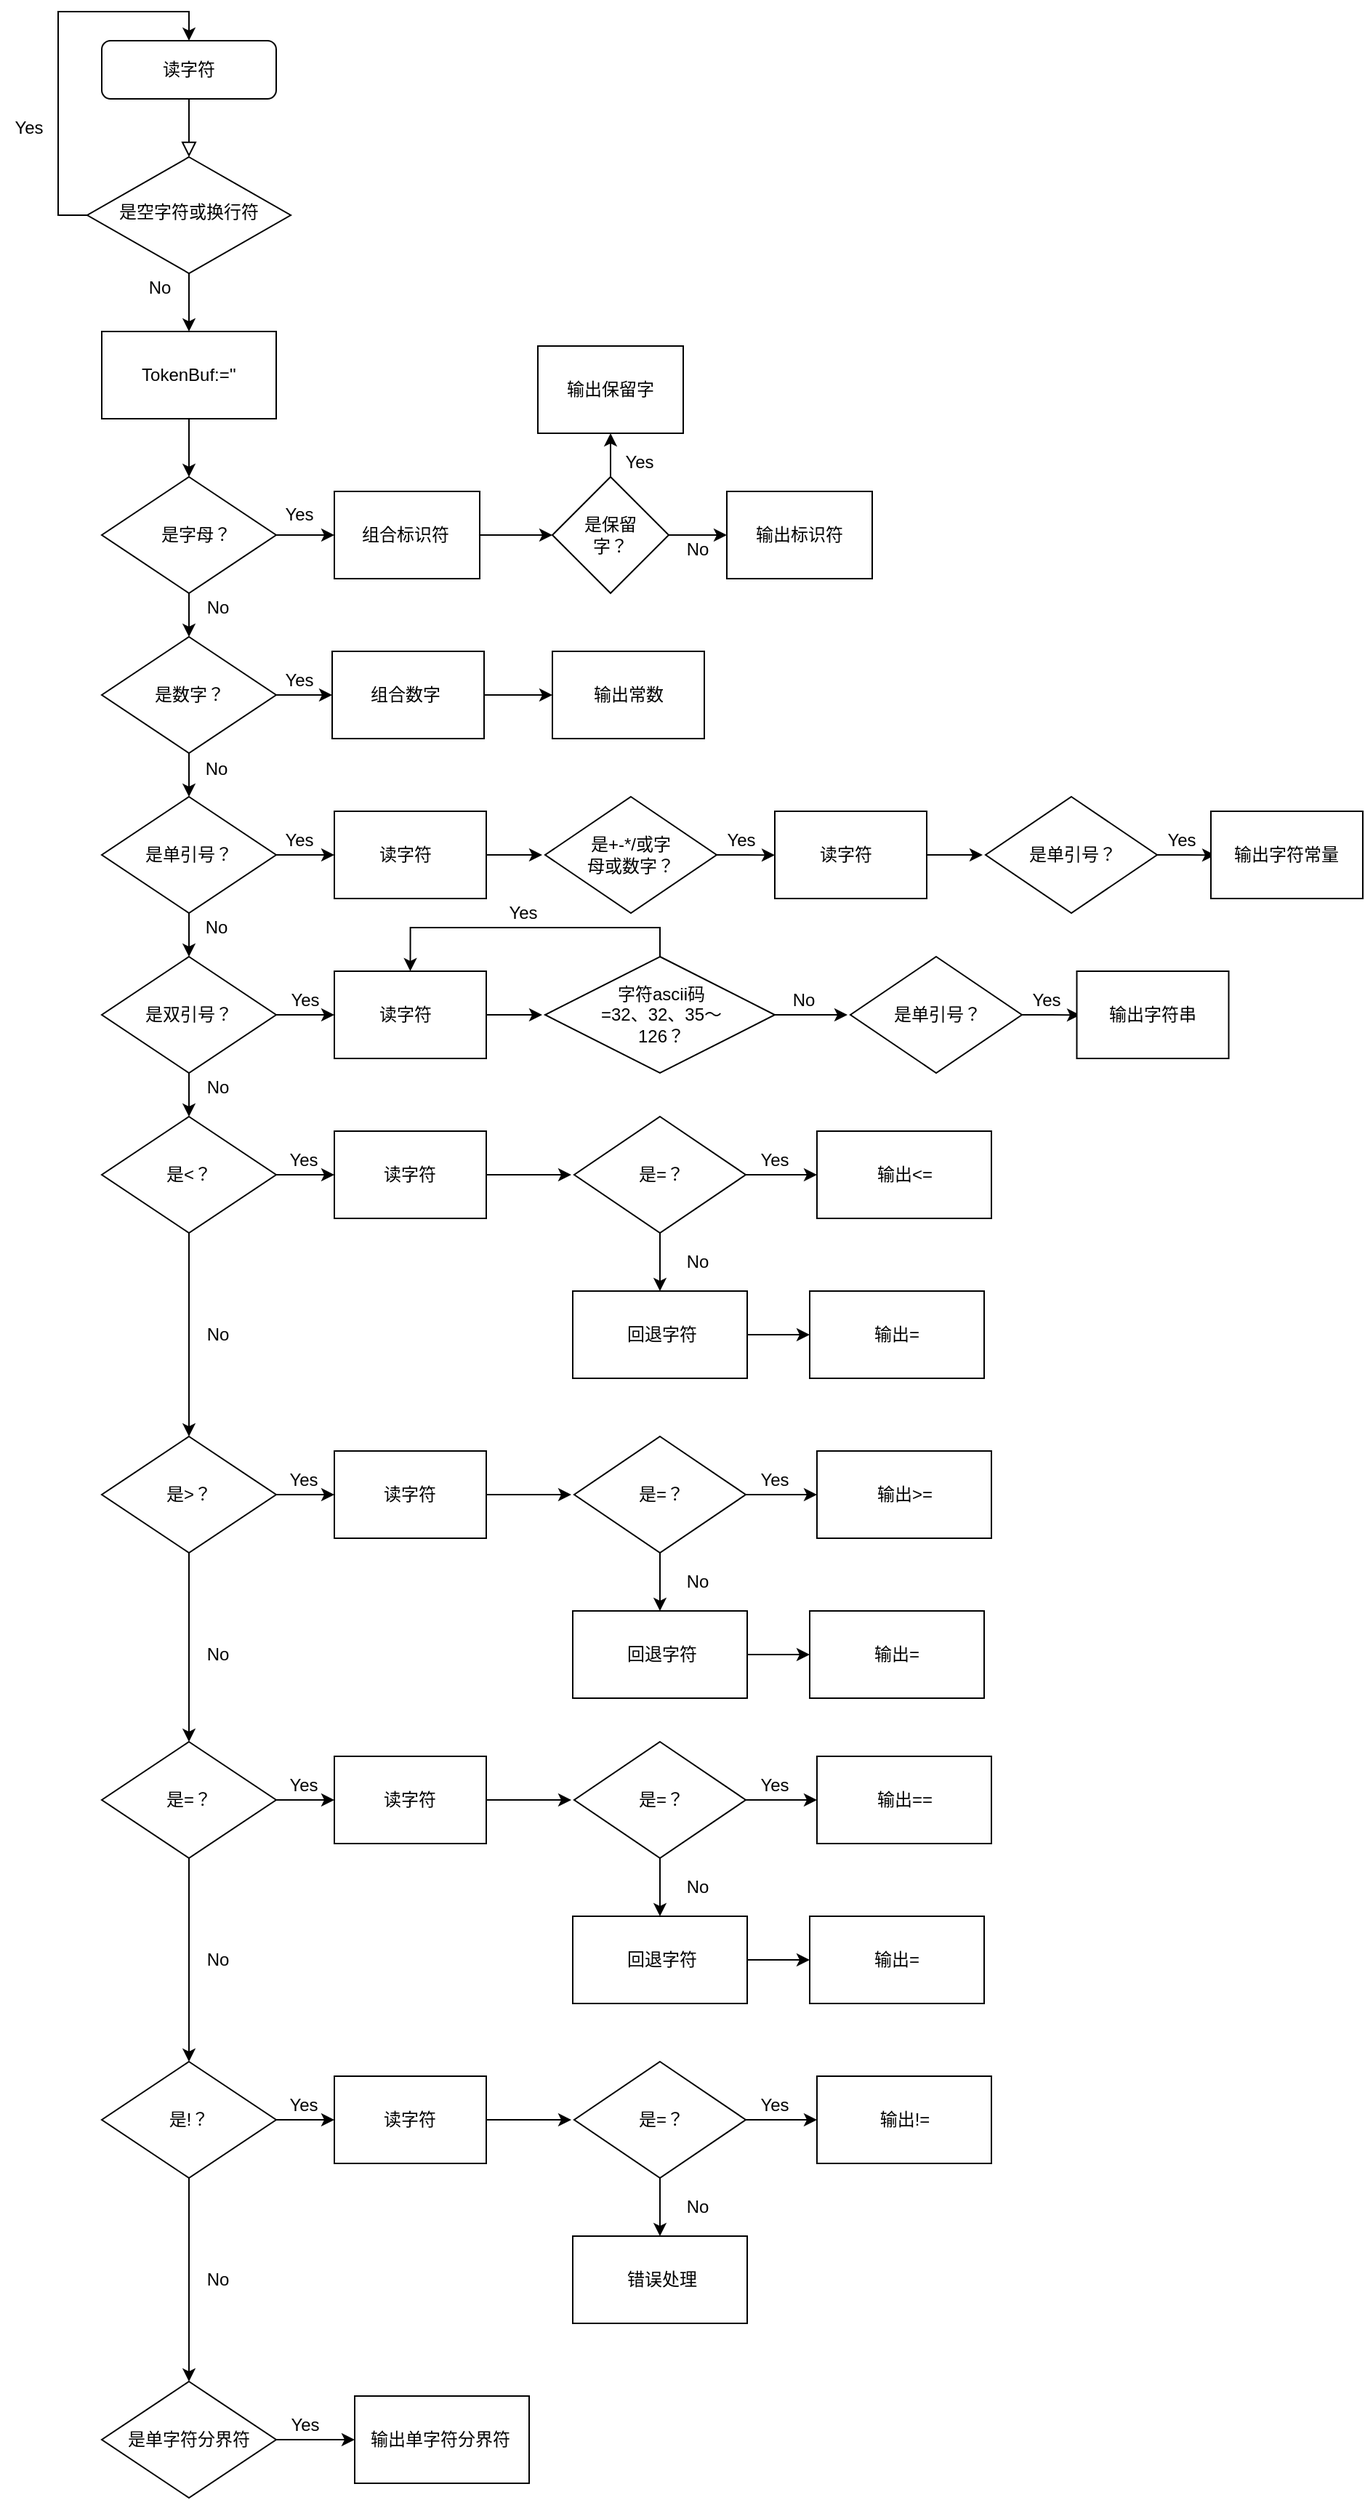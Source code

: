 <mxfile version="13.7.7" type="github">
  <diagram id="C5RBs43oDa-KdzZeNtuy" name="Page-1">
    <mxGraphModel dx="1351" dy="843" grid="1" gridSize="10" guides="1" tooltips="1" connect="1" arrows="1" fold="1" page="1" pageScale="1" pageWidth="827" pageHeight="1169" math="0" shadow="0">
      <root>
        <mxCell id="WIyWlLk6GJQsqaUBKTNV-0" />
        <mxCell id="WIyWlLk6GJQsqaUBKTNV-1" parent="WIyWlLk6GJQsqaUBKTNV-0" />
        <mxCell id="WIyWlLk6GJQsqaUBKTNV-2" value="" style="rounded=0;html=1;jettySize=auto;orthogonalLoop=1;fontSize=11;endArrow=block;endFill=0;endSize=8;strokeWidth=1;shadow=0;labelBackgroundColor=none;edgeStyle=orthogonalEdgeStyle;" parent="WIyWlLk6GJQsqaUBKTNV-1" source="WIyWlLk6GJQsqaUBKTNV-3" target="WIyWlLk6GJQsqaUBKTNV-6" edge="1">
          <mxGeometry relative="1" as="geometry" />
        </mxCell>
        <mxCell id="WIyWlLk6GJQsqaUBKTNV-3" value="读字符" style="rounded=1;whiteSpace=wrap;html=1;fontSize=12;glass=0;strokeWidth=1;shadow=0;" parent="WIyWlLk6GJQsqaUBKTNV-1" vertex="1">
          <mxGeometry x="127" y="80" width="120" height="40" as="geometry" />
        </mxCell>
        <mxCell id="iqQF5zhkwubuDFz2M-Ki-2" style="edgeStyle=orthogonalEdgeStyle;rounded=0;orthogonalLoop=1;jettySize=auto;html=1;exitX=0;exitY=0.5;exitDx=0;exitDy=0;entryX=0.5;entryY=0;entryDx=0;entryDy=0;" edge="1" parent="WIyWlLk6GJQsqaUBKTNV-1" source="WIyWlLk6GJQsqaUBKTNV-6" target="WIyWlLk6GJQsqaUBKTNV-3">
          <mxGeometry relative="1" as="geometry">
            <mxPoint x="87" y="40" as="targetPoint" />
            <Array as="points">
              <mxPoint x="97" y="200" />
              <mxPoint x="97" y="60" />
              <mxPoint x="187" y="60" />
            </Array>
          </mxGeometry>
        </mxCell>
        <mxCell id="iqQF5zhkwubuDFz2M-Ki-14" style="edgeStyle=orthogonalEdgeStyle;rounded=0;orthogonalLoop=1;jettySize=auto;html=1;exitX=0.5;exitY=1;exitDx=0;exitDy=0;entryX=0.5;entryY=0;entryDx=0;entryDy=0;" edge="1" parent="WIyWlLk6GJQsqaUBKTNV-1" source="WIyWlLk6GJQsqaUBKTNV-6" target="iqQF5zhkwubuDFz2M-Ki-8">
          <mxGeometry relative="1" as="geometry" />
        </mxCell>
        <mxCell id="WIyWlLk6GJQsqaUBKTNV-6" value="是空字符或换行符" style="rhombus;whiteSpace=wrap;html=1;shadow=0;fontFamily=Helvetica;fontSize=12;align=center;strokeWidth=1;spacing=6;spacingTop=-4;" parent="WIyWlLk6GJQsqaUBKTNV-1" vertex="1">
          <mxGeometry x="117" y="160" width="140" height="80" as="geometry" />
        </mxCell>
        <mxCell id="iqQF5zhkwubuDFz2M-Ki-3" value="Yes" style="text;html=1;strokeColor=none;fillColor=none;align=center;verticalAlign=middle;whiteSpace=wrap;rounded=0;" vertex="1" parent="WIyWlLk6GJQsqaUBKTNV-1">
          <mxGeometry x="57" y="130" width="40" height="20" as="geometry" />
        </mxCell>
        <mxCell id="iqQF5zhkwubuDFz2M-Ki-7" value="No" style="text;html=1;strokeColor=none;fillColor=none;align=center;verticalAlign=middle;whiteSpace=wrap;rounded=0;" vertex="1" parent="WIyWlLk6GJQsqaUBKTNV-1">
          <mxGeometry x="147" y="240" width="40" height="20" as="geometry" />
        </mxCell>
        <mxCell id="iqQF5zhkwubuDFz2M-Ki-13" style="edgeStyle=orthogonalEdgeStyle;rounded=0;orthogonalLoop=1;jettySize=auto;html=1;exitX=0.5;exitY=1;exitDx=0;exitDy=0;entryX=0.5;entryY=0;entryDx=0;entryDy=0;" edge="1" parent="WIyWlLk6GJQsqaUBKTNV-1" source="iqQF5zhkwubuDFz2M-Ki-8" target="iqQF5zhkwubuDFz2M-Ki-10">
          <mxGeometry relative="1" as="geometry" />
        </mxCell>
        <mxCell id="iqQF5zhkwubuDFz2M-Ki-8" value="" style="rounded=0;whiteSpace=wrap;html=1;" vertex="1" parent="WIyWlLk6GJQsqaUBKTNV-1">
          <mxGeometry x="127" y="280" width="120" height="60" as="geometry" />
        </mxCell>
        <mxCell id="iqQF5zhkwubuDFz2M-Ki-9" value="TokenBuf:=&#39;&#39;" style="text;html=1;strokeColor=none;fillColor=none;align=center;verticalAlign=middle;whiteSpace=wrap;rounded=0;" vertex="1" parent="WIyWlLk6GJQsqaUBKTNV-1">
          <mxGeometry x="167" y="300" width="40" height="20" as="geometry" />
        </mxCell>
        <mxCell id="iqQF5zhkwubuDFz2M-Ki-17" style="edgeStyle=orthogonalEdgeStyle;rounded=0;orthogonalLoop=1;jettySize=auto;html=1;exitX=1;exitY=0.5;exitDx=0;exitDy=0;entryX=0;entryY=0.5;entryDx=0;entryDy=0;" edge="1" parent="WIyWlLk6GJQsqaUBKTNV-1" source="iqQF5zhkwubuDFz2M-Ki-10" target="iqQF5zhkwubuDFz2M-Ki-15">
          <mxGeometry relative="1" as="geometry" />
        </mxCell>
        <mxCell id="iqQF5zhkwubuDFz2M-Ki-34" style="edgeStyle=orthogonalEdgeStyle;rounded=0;orthogonalLoop=1;jettySize=auto;html=1;exitX=0.5;exitY=1;exitDx=0;exitDy=0;entryX=0.5;entryY=0;entryDx=0;entryDy=0;" edge="1" parent="WIyWlLk6GJQsqaUBKTNV-1" source="iqQF5zhkwubuDFz2M-Ki-10" target="iqQF5zhkwubuDFz2M-Ki-32">
          <mxGeometry relative="1" as="geometry" />
        </mxCell>
        <mxCell id="iqQF5zhkwubuDFz2M-Ki-10" value="" style="rhombus;whiteSpace=wrap;html=1;" vertex="1" parent="WIyWlLk6GJQsqaUBKTNV-1">
          <mxGeometry x="127" y="380" width="120" height="80" as="geometry" />
        </mxCell>
        <mxCell id="iqQF5zhkwubuDFz2M-Ki-11" value="是字母？" style="text;html=1;strokeColor=none;fillColor=none;align=center;verticalAlign=middle;whiteSpace=wrap;rounded=0;" vertex="1" parent="WIyWlLk6GJQsqaUBKTNV-1">
          <mxGeometry x="167" y="410" width="50" height="20" as="geometry" />
        </mxCell>
        <mxCell id="iqQF5zhkwubuDFz2M-Ki-21" style="edgeStyle=orthogonalEdgeStyle;rounded=0;orthogonalLoop=1;jettySize=auto;html=1;exitX=1;exitY=0.5;exitDx=0;exitDy=0;entryX=0;entryY=0.5;entryDx=0;entryDy=0;" edge="1" parent="WIyWlLk6GJQsqaUBKTNV-1" source="iqQF5zhkwubuDFz2M-Ki-15">
          <mxGeometry relative="1" as="geometry">
            <mxPoint x="437" y="420" as="targetPoint" />
          </mxGeometry>
        </mxCell>
        <mxCell id="iqQF5zhkwubuDFz2M-Ki-15" value="" style="rounded=0;whiteSpace=wrap;html=1;" vertex="1" parent="WIyWlLk6GJQsqaUBKTNV-1">
          <mxGeometry x="287" y="390" width="100" height="60" as="geometry" />
        </mxCell>
        <mxCell id="iqQF5zhkwubuDFz2M-Ki-16" value="组合标识符" style="text;html=1;strokeColor=none;fillColor=none;align=center;verticalAlign=middle;whiteSpace=wrap;rounded=0;" vertex="1" parent="WIyWlLk6GJQsqaUBKTNV-1">
          <mxGeometry x="291" y="410" width="90" height="20" as="geometry" />
        </mxCell>
        <mxCell id="iqQF5zhkwubuDFz2M-Ki-18" value="Yes" style="text;html=1;strokeColor=none;fillColor=none;align=center;verticalAlign=middle;whiteSpace=wrap;rounded=0;" vertex="1" parent="WIyWlLk6GJQsqaUBKTNV-1">
          <mxGeometry x="243" y="396" width="40" height="20" as="geometry" />
        </mxCell>
        <mxCell id="iqQF5zhkwubuDFz2M-Ki-28" style="edgeStyle=orthogonalEdgeStyle;rounded=0;orthogonalLoop=1;jettySize=auto;html=1;exitX=1;exitY=0.5;exitDx=0;exitDy=0;entryX=0;entryY=0.5;entryDx=0;entryDy=0;" edge="1" parent="WIyWlLk6GJQsqaUBKTNV-1" source="iqQF5zhkwubuDFz2M-Ki-22" target="iqQF5zhkwubuDFz2M-Ki-24">
          <mxGeometry relative="1" as="geometry" />
        </mxCell>
        <mxCell id="iqQF5zhkwubuDFz2M-Ki-29" style="edgeStyle=orthogonalEdgeStyle;rounded=0;orthogonalLoop=1;jettySize=auto;html=1;exitX=0.5;exitY=0;exitDx=0;exitDy=0;entryX=0.5;entryY=1;entryDx=0;entryDy=0;" edge="1" parent="WIyWlLk6GJQsqaUBKTNV-1" source="iqQF5zhkwubuDFz2M-Ki-22" target="iqQF5zhkwubuDFz2M-Ki-26">
          <mxGeometry relative="1" as="geometry" />
        </mxCell>
        <mxCell id="iqQF5zhkwubuDFz2M-Ki-22" value="" style="rhombus;whiteSpace=wrap;html=1;" vertex="1" parent="WIyWlLk6GJQsqaUBKTNV-1">
          <mxGeometry x="437" y="380" width="80" height="80" as="geometry" />
        </mxCell>
        <mxCell id="iqQF5zhkwubuDFz2M-Ki-23" value="是保留字？" style="text;html=1;strokeColor=none;fillColor=none;align=center;verticalAlign=middle;whiteSpace=wrap;rounded=0;" vertex="1" parent="WIyWlLk6GJQsqaUBKTNV-1">
          <mxGeometry x="457" y="410" width="40" height="20" as="geometry" />
        </mxCell>
        <mxCell id="iqQF5zhkwubuDFz2M-Ki-24" value="" style="rounded=0;whiteSpace=wrap;html=1;" vertex="1" parent="WIyWlLk6GJQsqaUBKTNV-1">
          <mxGeometry x="557" y="390" width="100" height="60" as="geometry" />
        </mxCell>
        <mxCell id="iqQF5zhkwubuDFz2M-Ki-25" value="输出标识符" style="text;html=1;strokeColor=none;fillColor=none;align=center;verticalAlign=middle;whiteSpace=wrap;rounded=0;" vertex="1" parent="WIyWlLk6GJQsqaUBKTNV-1">
          <mxGeometry x="572" y="410" width="70" height="20" as="geometry" />
        </mxCell>
        <mxCell id="iqQF5zhkwubuDFz2M-Ki-26" value="" style="rounded=0;whiteSpace=wrap;html=1;" vertex="1" parent="WIyWlLk6GJQsqaUBKTNV-1">
          <mxGeometry x="427" y="290" width="100" height="60" as="geometry" />
        </mxCell>
        <mxCell id="iqQF5zhkwubuDFz2M-Ki-27" value="输出保留字" style="text;html=1;strokeColor=none;fillColor=none;align=center;verticalAlign=middle;whiteSpace=wrap;rounded=0;" vertex="1" parent="WIyWlLk6GJQsqaUBKTNV-1">
          <mxGeometry x="442" y="310" width="70" height="20" as="geometry" />
        </mxCell>
        <mxCell id="iqQF5zhkwubuDFz2M-Ki-30" value="No" style="text;html=1;strokeColor=none;fillColor=none;align=center;verticalAlign=middle;whiteSpace=wrap;rounded=0;" vertex="1" parent="WIyWlLk6GJQsqaUBKTNV-1">
          <mxGeometry x="517" y="420" width="40" height="20" as="geometry" />
        </mxCell>
        <mxCell id="iqQF5zhkwubuDFz2M-Ki-31" value="Yes" style="text;html=1;strokeColor=none;fillColor=none;align=center;verticalAlign=middle;whiteSpace=wrap;rounded=0;" vertex="1" parent="WIyWlLk6GJQsqaUBKTNV-1">
          <mxGeometry x="477" y="360" width="40" height="20" as="geometry" />
        </mxCell>
        <mxCell id="iqQF5zhkwubuDFz2M-Ki-38" style="edgeStyle=orthogonalEdgeStyle;rounded=0;orthogonalLoop=1;jettySize=auto;html=1;exitX=1;exitY=0.5;exitDx=0;exitDy=0;entryX=0;entryY=0.5;entryDx=0;entryDy=0;" edge="1" parent="WIyWlLk6GJQsqaUBKTNV-1" source="iqQF5zhkwubuDFz2M-Ki-32" target="iqQF5zhkwubuDFz2M-Ki-36">
          <mxGeometry relative="1" as="geometry" />
        </mxCell>
        <mxCell id="iqQF5zhkwubuDFz2M-Ki-46" style="edgeStyle=orthogonalEdgeStyle;rounded=0;orthogonalLoop=1;jettySize=auto;html=1;exitX=0.5;exitY=1;exitDx=0;exitDy=0;entryX=0.5;entryY=0;entryDx=0;entryDy=0;" edge="1" parent="WIyWlLk6GJQsqaUBKTNV-1" source="iqQF5zhkwubuDFz2M-Ki-32" target="iqQF5zhkwubuDFz2M-Ki-43">
          <mxGeometry relative="1" as="geometry" />
        </mxCell>
        <mxCell id="iqQF5zhkwubuDFz2M-Ki-32" value="" style="rhombus;whiteSpace=wrap;html=1;" vertex="1" parent="WIyWlLk6GJQsqaUBKTNV-1">
          <mxGeometry x="127" y="490" width="120" height="80" as="geometry" />
        </mxCell>
        <mxCell id="iqQF5zhkwubuDFz2M-Ki-33" value="是数字？" style="text;html=1;strokeColor=none;fillColor=none;align=center;verticalAlign=middle;whiteSpace=wrap;rounded=0;" vertex="1" parent="WIyWlLk6GJQsqaUBKTNV-1">
          <mxGeometry x="160.5" y="520" width="53" height="20" as="geometry" />
        </mxCell>
        <mxCell id="iqQF5zhkwubuDFz2M-Ki-35" value="No" style="text;html=1;strokeColor=none;fillColor=none;align=center;verticalAlign=middle;whiteSpace=wrap;rounded=0;" vertex="1" parent="WIyWlLk6GJQsqaUBKTNV-1">
          <mxGeometry x="187" y="460" width="40" height="20" as="geometry" />
        </mxCell>
        <mxCell id="iqQF5zhkwubuDFz2M-Ki-42" style="edgeStyle=orthogonalEdgeStyle;rounded=0;orthogonalLoop=1;jettySize=auto;html=1;exitX=1;exitY=0.5;exitDx=0;exitDy=0;entryX=0;entryY=0.5;entryDx=0;entryDy=0;" edge="1" parent="WIyWlLk6GJQsqaUBKTNV-1" source="iqQF5zhkwubuDFz2M-Ki-36" target="iqQF5zhkwubuDFz2M-Ki-40">
          <mxGeometry relative="1" as="geometry" />
        </mxCell>
        <mxCell id="iqQF5zhkwubuDFz2M-Ki-36" value="" style="rounded=0;whiteSpace=wrap;html=1;" vertex="1" parent="WIyWlLk6GJQsqaUBKTNV-1">
          <mxGeometry x="285.5" y="500" width="104.5" height="60" as="geometry" />
        </mxCell>
        <mxCell id="iqQF5zhkwubuDFz2M-Ki-37" value="组合数字" style="text;html=1;strokeColor=none;fillColor=none;align=center;verticalAlign=middle;whiteSpace=wrap;rounded=0;" vertex="1" parent="WIyWlLk6GJQsqaUBKTNV-1">
          <mxGeometry x="301" y="520" width="70" height="20" as="geometry" />
        </mxCell>
        <mxCell id="iqQF5zhkwubuDFz2M-Ki-40" value="" style="rounded=0;whiteSpace=wrap;html=1;" vertex="1" parent="WIyWlLk6GJQsqaUBKTNV-1">
          <mxGeometry x="437" y="500" width="104.5" height="60" as="geometry" />
        </mxCell>
        <mxCell id="iqQF5zhkwubuDFz2M-Ki-41" value="输出常数" style="text;html=1;strokeColor=none;fillColor=none;align=center;verticalAlign=middle;whiteSpace=wrap;rounded=0;" vertex="1" parent="WIyWlLk6GJQsqaUBKTNV-1">
          <mxGeometry x="463.88" y="520" width="50.75" height="20" as="geometry" />
        </mxCell>
        <mxCell id="iqQF5zhkwubuDFz2M-Ki-52" style="edgeStyle=orthogonalEdgeStyle;rounded=0;orthogonalLoop=1;jettySize=auto;html=1;exitX=1;exitY=0.5;exitDx=0;exitDy=0;entryX=0;entryY=0.5;entryDx=0;entryDy=0;" edge="1" parent="WIyWlLk6GJQsqaUBKTNV-1" source="iqQF5zhkwubuDFz2M-Ki-43" target="iqQF5zhkwubuDFz2M-Ki-50">
          <mxGeometry relative="1" as="geometry" />
        </mxCell>
        <mxCell id="iqQF5zhkwubuDFz2M-Ki-69" style="edgeStyle=orthogonalEdgeStyle;rounded=0;orthogonalLoop=1;jettySize=auto;html=1;exitX=0.5;exitY=1;exitDx=0;exitDy=0;entryX=0.5;entryY=0;entryDx=0;entryDy=0;" edge="1" parent="WIyWlLk6GJQsqaUBKTNV-1" source="iqQF5zhkwubuDFz2M-Ki-43" target="iqQF5zhkwubuDFz2M-Ki-67">
          <mxGeometry relative="1" as="geometry" />
        </mxCell>
        <mxCell id="iqQF5zhkwubuDFz2M-Ki-43" value="" style="rhombus;whiteSpace=wrap;html=1;" vertex="1" parent="WIyWlLk6GJQsqaUBKTNV-1">
          <mxGeometry x="127" y="600" width="120" height="80" as="geometry" />
        </mxCell>
        <mxCell id="iqQF5zhkwubuDFz2M-Ki-44" value="Yes" style="text;html=1;strokeColor=none;fillColor=none;align=center;verticalAlign=middle;whiteSpace=wrap;rounded=0;" vertex="1" parent="WIyWlLk6GJQsqaUBKTNV-1">
          <mxGeometry x="243" y="510" width="40" height="20" as="geometry" />
        </mxCell>
        <mxCell id="iqQF5zhkwubuDFz2M-Ki-45" value="是单引号？" style="text;html=1;strokeColor=none;fillColor=none;align=center;verticalAlign=middle;whiteSpace=wrap;rounded=0;" vertex="1" parent="WIyWlLk6GJQsqaUBKTNV-1">
          <mxGeometry x="150.25" y="630" width="73.5" height="20" as="geometry" />
        </mxCell>
        <mxCell id="iqQF5zhkwubuDFz2M-Ki-49" value="No" style="text;html=1;strokeColor=none;fillColor=none;align=center;verticalAlign=middle;whiteSpace=wrap;rounded=0;" vertex="1" parent="WIyWlLk6GJQsqaUBKTNV-1">
          <mxGeometry x="186" y="571" width="40" height="20" as="geometry" />
        </mxCell>
        <mxCell id="iqQF5zhkwubuDFz2M-Ki-57" style="edgeStyle=orthogonalEdgeStyle;rounded=0;orthogonalLoop=1;jettySize=auto;html=1;exitX=1;exitY=0.5;exitDx=0;exitDy=0;" edge="1" parent="WIyWlLk6GJQsqaUBKTNV-1" source="iqQF5zhkwubuDFz2M-Ki-50">
          <mxGeometry relative="1" as="geometry">
            <mxPoint x="430" y="640.143" as="targetPoint" />
          </mxGeometry>
        </mxCell>
        <mxCell id="iqQF5zhkwubuDFz2M-Ki-50" value="" style="rounded=0;whiteSpace=wrap;html=1;" vertex="1" parent="WIyWlLk6GJQsqaUBKTNV-1">
          <mxGeometry x="287" y="610" width="104.5" height="60" as="geometry" />
        </mxCell>
        <mxCell id="iqQF5zhkwubuDFz2M-Ki-51" value="读字符" style="text;html=1;strokeColor=none;fillColor=none;align=center;verticalAlign=middle;whiteSpace=wrap;rounded=0;" vertex="1" parent="WIyWlLk6GJQsqaUBKTNV-1">
          <mxGeometry x="316" y="630" width="40" height="20" as="geometry" />
        </mxCell>
        <mxCell id="iqQF5zhkwubuDFz2M-Ki-58" style="edgeStyle=orthogonalEdgeStyle;rounded=0;orthogonalLoop=1;jettySize=auto;html=1;exitX=1;exitY=0.5;exitDx=0;exitDy=0;" edge="1" parent="WIyWlLk6GJQsqaUBKTNV-1" source="iqQF5zhkwubuDFz2M-Ki-53">
          <mxGeometry relative="1" as="geometry">
            <mxPoint x="590" y="640.143" as="targetPoint" />
          </mxGeometry>
        </mxCell>
        <mxCell id="iqQF5zhkwubuDFz2M-Ki-53" value="" style="rhombus;whiteSpace=wrap;html=1;" vertex="1" parent="WIyWlLk6GJQsqaUBKTNV-1">
          <mxGeometry x="432" y="600" width="118" height="80" as="geometry" />
        </mxCell>
        <mxCell id="iqQF5zhkwubuDFz2M-Ki-54" value="是+-*/或字母或数字？" style="text;html=1;strokeColor=none;fillColor=none;align=center;verticalAlign=middle;whiteSpace=wrap;rounded=0;" vertex="1" parent="WIyWlLk6GJQsqaUBKTNV-1">
          <mxGeometry x="459" y="630" width="64" height="20" as="geometry" />
        </mxCell>
        <mxCell id="iqQF5zhkwubuDFz2M-Ki-56" value="Yes" style="text;html=1;strokeColor=none;fillColor=none;align=center;verticalAlign=middle;whiteSpace=wrap;rounded=0;" vertex="1" parent="WIyWlLk6GJQsqaUBKTNV-1">
          <mxGeometry x="243" y="620" width="40" height="20" as="geometry" />
        </mxCell>
        <mxCell id="iqQF5zhkwubuDFz2M-Ki-59" style="edgeStyle=orthogonalEdgeStyle;rounded=0;orthogonalLoop=1;jettySize=auto;html=1;exitX=1;exitY=0.5;exitDx=0;exitDy=0;" edge="1" parent="WIyWlLk6GJQsqaUBKTNV-1" source="iqQF5zhkwubuDFz2M-Ki-60">
          <mxGeometry relative="1" as="geometry">
            <mxPoint x="733" y="640.143" as="targetPoint" />
          </mxGeometry>
        </mxCell>
        <mxCell id="iqQF5zhkwubuDFz2M-Ki-60" value="" style="rounded=0;whiteSpace=wrap;html=1;" vertex="1" parent="WIyWlLk6GJQsqaUBKTNV-1">
          <mxGeometry x="590" y="610" width="104.5" height="60" as="geometry" />
        </mxCell>
        <mxCell id="iqQF5zhkwubuDFz2M-Ki-61" value="读字符" style="text;html=1;strokeColor=none;fillColor=none;align=center;verticalAlign=middle;whiteSpace=wrap;rounded=0;" vertex="1" parent="WIyWlLk6GJQsqaUBKTNV-1">
          <mxGeometry x="619" y="630" width="40" height="20" as="geometry" />
        </mxCell>
        <mxCell id="iqQF5zhkwubuDFz2M-Ki-62" style="edgeStyle=orthogonalEdgeStyle;rounded=0;orthogonalLoop=1;jettySize=auto;html=1;exitX=1;exitY=0.5;exitDx=0;exitDy=0;" edge="1" parent="WIyWlLk6GJQsqaUBKTNV-1" source="iqQF5zhkwubuDFz2M-Ki-63">
          <mxGeometry relative="1" as="geometry">
            <mxPoint x="893" y="640.143" as="targetPoint" />
          </mxGeometry>
        </mxCell>
        <mxCell id="iqQF5zhkwubuDFz2M-Ki-63" value="" style="rhombus;whiteSpace=wrap;html=1;" vertex="1" parent="WIyWlLk6GJQsqaUBKTNV-1">
          <mxGeometry x="735" y="600" width="118" height="80" as="geometry" />
        </mxCell>
        <mxCell id="iqQF5zhkwubuDFz2M-Ki-64" value="是单引号？" style="text;html=1;strokeColor=none;fillColor=none;align=center;verticalAlign=middle;whiteSpace=wrap;rounded=0;" vertex="1" parent="WIyWlLk6GJQsqaUBKTNV-1">
          <mxGeometry x="763" y="630" width="64" height="20" as="geometry" />
        </mxCell>
        <mxCell id="iqQF5zhkwubuDFz2M-Ki-65" value="Yes" style="text;html=1;strokeColor=none;fillColor=none;align=center;verticalAlign=middle;whiteSpace=wrap;rounded=0;" vertex="1" parent="WIyWlLk6GJQsqaUBKTNV-1">
          <mxGeometry x="547" y="620" width="40" height="20" as="geometry" />
        </mxCell>
        <mxCell id="iqQF5zhkwubuDFz2M-Ki-66" value="Yes" style="text;html=1;strokeColor=none;fillColor=none;align=center;verticalAlign=middle;whiteSpace=wrap;rounded=0;" vertex="1" parent="WIyWlLk6GJQsqaUBKTNV-1">
          <mxGeometry x="850" y="620" width="40" height="20" as="geometry" />
        </mxCell>
        <mxCell id="iqQF5zhkwubuDFz2M-Ki-85" style="edgeStyle=orthogonalEdgeStyle;rounded=0;orthogonalLoop=1;jettySize=auto;html=1;exitX=1;exitY=0.5;exitDx=0;exitDy=0;" edge="1" parent="WIyWlLk6GJQsqaUBKTNV-1" source="iqQF5zhkwubuDFz2M-Ki-67" target="iqQF5zhkwubuDFz2M-Ki-72">
          <mxGeometry relative="1" as="geometry" />
        </mxCell>
        <mxCell id="iqQF5zhkwubuDFz2M-Ki-98" style="edgeStyle=orthogonalEdgeStyle;rounded=0;orthogonalLoop=1;jettySize=auto;html=1;exitX=0.5;exitY=1;exitDx=0;exitDy=0;entryX=0.5;entryY=0;entryDx=0;entryDy=0;" edge="1" parent="WIyWlLk6GJQsqaUBKTNV-1" source="iqQF5zhkwubuDFz2M-Ki-67" target="iqQF5zhkwubuDFz2M-Ki-96">
          <mxGeometry relative="1" as="geometry" />
        </mxCell>
        <mxCell id="iqQF5zhkwubuDFz2M-Ki-67" value="" style="rhombus;whiteSpace=wrap;html=1;" vertex="1" parent="WIyWlLk6GJQsqaUBKTNV-1">
          <mxGeometry x="127" y="710" width="120" height="80" as="geometry" />
        </mxCell>
        <mxCell id="iqQF5zhkwubuDFz2M-Ki-68" value="是双引号？" style="text;html=1;strokeColor=none;fillColor=none;align=center;verticalAlign=middle;whiteSpace=wrap;rounded=0;" vertex="1" parent="WIyWlLk6GJQsqaUBKTNV-1">
          <mxGeometry x="152" y="740" width="70" height="20" as="geometry" />
        </mxCell>
        <mxCell id="iqQF5zhkwubuDFz2M-Ki-70" value="No" style="text;html=1;strokeColor=none;fillColor=none;align=center;verticalAlign=middle;whiteSpace=wrap;rounded=0;" vertex="1" parent="WIyWlLk6GJQsqaUBKTNV-1">
          <mxGeometry x="186" y="680" width="40" height="20" as="geometry" />
        </mxCell>
        <mxCell id="iqQF5zhkwubuDFz2M-Ki-71" style="edgeStyle=orthogonalEdgeStyle;rounded=0;orthogonalLoop=1;jettySize=auto;html=1;exitX=1;exitY=0.5;exitDx=0;exitDy=0;" edge="1" parent="WIyWlLk6GJQsqaUBKTNV-1" source="iqQF5zhkwubuDFz2M-Ki-72">
          <mxGeometry relative="1" as="geometry">
            <mxPoint x="430" y="750.143" as="targetPoint" />
          </mxGeometry>
        </mxCell>
        <mxCell id="iqQF5zhkwubuDFz2M-Ki-72" value="" style="rounded=0;whiteSpace=wrap;html=1;" vertex="1" parent="WIyWlLk6GJQsqaUBKTNV-1">
          <mxGeometry x="287" y="720" width="104.5" height="60" as="geometry" />
        </mxCell>
        <mxCell id="iqQF5zhkwubuDFz2M-Ki-73" value="读字符" style="text;html=1;strokeColor=none;fillColor=none;align=center;verticalAlign=middle;whiteSpace=wrap;rounded=0;" vertex="1" parent="WIyWlLk6GJQsqaUBKTNV-1">
          <mxGeometry x="316" y="740" width="40" height="20" as="geometry" />
        </mxCell>
        <mxCell id="iqQF5zhkwubuDFz2M-Ki-87" style="edgeStyle=orthogonalEdgeStyle;rounded=0;orthogonalLoop=1;jettySize=auto;html=1;exitX=0.5;exitY=0;exitDx=0;exitDy=0;entryX=0.5;entryY=0;entryDx=0;entryDy=0;" edge="1" parent="WIyWlLk6GJQsqaUBKTNV-1" source="iqQF5zhkwubuDFz2M-Ki-75" target="iqQF5zhkwubuDFz2M-Ki-72">
          <mxGeometry relative="1" as="geometry" />
        </mxCell>
        <mxCell id="iqQF5zhkwubuDFz2M-Ki-91" style="edgeStyle=orthogonalEdgeStyle;rounded=0;orthogonalLoop=1;jettySize=auto;html=1;exitX=1;exitY=0.5;exitDx=0;exitDy=0;" edge="1" parent="WIyWlLk6GJQsqaUBKTNV-1" source="iqQF5zhkwubuDFz2M-Ki-75">
          <mxGeometry relative="1" as="geometry">
            <mxPoint x="640" y="750" as="targetPoint" />
          </mxGeometry>
        </mxCell>
        <mxCell id="iqQF5zhkwubuDFz2M-Ki-75" value="" style="rhombus;whiteSpace=wrap;html=1;" vertex="1" parent="WIyWlLk6GJQsqaUBKTNV-1">
          <mxGeometry x="432" y="710" width="158" height="80" as="geometry" />
        </mxCell>
        <mxCell id="iqQF5zhkwubuDFz2M-Ki-76" value="字符ascii码=32、32、35～126？" style="text;html=1;strokeColor=none;fillColor=none;align=center;verticalAlign=middle;whiteSpace=wrap;rounded=0;" vertex="1" parent="WIyWlLk6GJQsqaUBKTNV-1">
          <mxGeometry x="467" y="740" width="90" height="20" as="geometry" />
        </mxCell>
        <mxCell id="iqQF5zhkwubuDFz2M-Ki-80" style="edgeStyle=orthogonalEdgeStyle;rounded=0;orthogonalLoop=1;jettySize=auto;html=1;exitX=1;exitY=0.5;exitDx=0;exitDy=0;" edge="1" parent="WIyWlLk6GJQsqaUBKTNV-1" source="iqQF5zhkwubuDFz2M-Ki-81">
          <mxGeometry relative="1" as="geometry">
            <mxPoint x="800" y="750.143" as="targetPoint" />
          </mxGeometry>
        </mxCell>
        <mxCell id="iqQF5zhkwubuDFz2M-Ki-81" value="" style="rhombus;whiteSpace=wrap;html=1;" vertex="1" parent="WIyWlLk6GJQsqaUBKTNV-1">
          <mxGeometry x="642" y="710" width="118" height="80" as="geometry" />
        </mxCell>
        <mxCell id="iqQF5zhkwubuDFz2M-Ki-82" value="是单引号？" style="text;html=1;strokeColor=none;fillColor=none;align=center;verticalAlign=middle;whiteSpace=wrap;rounded=0;" vertex="1" parent="WIyWlLk6GJQsqaUBKTNV-1">
          <mxGeometry x="670" y="740" width="64" height="20" as="geometry" />
        </mxCell>
        <mxCell id="iqQF5zhkwubuDFz2M-Ki-83" value="No" style="text;html=1;strokeColor=none;fillColor=none;align=center;verticalAlign=middle;whiteSpace=wrap;rounded=0;" vertex="1" parent="WIyWlLk6GJQsqaUBKTNV-1">
          <mxGeometry x="590" y="730" width="40" height="20" as="geometry" />
        </mxCell>
        <mxCell id="iqQF5zhkwubuDFz2M-Ki-84" value="Yes" style="text;html=1;strokeColor=none;fillColor=none;align=center;verticalAlign=middle;whiteSpace=wrap;rounded=0;" vertex="1" parent="WIyWlLk6GJQsqaUBKTNV-1">
          <mxGeometry x="757" y="730" width="40" height="20" as="geometry" />
        </mxCell>
        <mxCell id="iqQF5zhkwubuDFz2M-Ki-88" value="Yes" style="text;html=1;strokeColor=none;fillColor=none;align=center;verticalAlign=middle;whiteSpace=wrap;rounded=0;" vertex="1" parent="WIyWlLk6GJQsqaUBKTNV-1">
          <mxGeometry x="397" y="670" width="40" height="20" as="geometry" />
        </mxCell>
        <mxCell id="iqQF5zhkwubuDFz2M-Ki-92" value="" style="rounded=0;whiteSpace=wrap;html=1;" vertex="1" parent="WIyWlLk6GJQsqaUBKTNV-1">
          <mxGeometry x="890" y="610" width="104.5" height="60" as="geometry" />
        </mxCell>
        <mxCell id="iqQF5zhkwubuDFz2M-Ki-93" value="输出字符常量" style="text;html=1;strokeColor=none;fillColor=none;align=center;verticalAlign=middle;whiteSpace=wrap;rounded=0;" vertex="1" parent="WIyWlLk6GJQsqaUBKTNV-1">
          <mxGeometry x="902.25" y="630" width="80" height="20" as="geometry" />
        </mxCell>
        <mxCell id="iqQF5zhkwubuDFz2M-Ki-94" value="" style="rounded=0;whiteSpace=wrap;html=1;" vertex="1" parent="WIyWlLk6GJQsqaUBKTNV-1">
          <mxGeometry x="797.75" y="720" width="104.5" height="60" as="geometry" />
        </mxCell>
        <mxCell id="iqQF5zhkwubuDFz2M-Ki-95" value="输出字符串" style="text;html=1;strokeColor=none;fillColor=none;align=center;verticalAlign=middle;whiteSpace=wrap;rounded=0;" vertex="1" parent="WIyWlLk6GJQsqaUBKTNV-1">
          <mxGeometry x="810" y="740" width="80" height="20" as="geometry" />
        </mxCell>
        <mxCell id="iqQF5zhkwubuDFz2M-Ki-102" style="edgeStyle=orthogonalEdgeStyle;rounded=0;orthogonalLoop=1;jettySize=auto;html=1;exitX=1;exitY=0.5;exitDx=0;exitDy=0;entryX=0;entryY=0.5;entryDx=0;entryDy=0;" edge="1" parent="WIyWlLk6GJQsqaUBKTNV-1" source="iqQF5zhkwubuDFz2M-Ki-96" target="iqQF5zhkwubuDFz2M-Ki-100">
          <mxGeometry relative="1" as="geometry" />
        </mxCell>
        <mxCell id="iqQF5zhkwubuDFz2M-Ki-164" style="edgeStyle=orthogonalEdgeStyle;rounded=0;orthogonalLoop=1;jettySize=auto;html=1;exitX=0.5;exitY=1;exitDx=0;exitDy=0;entryX=0.5;entryY=0;entryDx=0;entryDy=0;" edge="1" parent="WIyWlLk6GJQsqaUBKTNV-1" source="iqQF5zhkwubuDFz2M-Ki-96" target="iqQF5zhkwubuDFz2M-Ki-145">
          <mxGeometry relative="1" as="geometry" />
        </mxCell>
        <mxCell id="iqQF5zhkwubuDFz2M-Ki-96" value="" style="rhombus;whiteSpace=wrap;html=1;" vertex="1" parent="WIyWlLk6GJQsqaUBKTNV-1">
          <mxGeometry x="127" y="820" width="120" height="80" as="geometry" />
        </mxCell>
        <mxCell id="iqQF5zhkwubuDFz2M-Ki-97" value="是&amp;lt;？" style="text;html=1;strokeColor=none;fillColor=none;align=center;verticalAlign=middle;whiteSpace=wrap;rounded=0;" vertex="1" parent="WIyWlLk6GJQsqaUBKTNV-1">
          <mxGeometry x="152" y="850" width="70" height="20" as="geometry" />
        </mxCell>
        <mxCell id="iqQF5zhkwubuDFz2M-Ki-99" value="No" style="text;html=1;strokeColor=none;fillColor=none;align=center;verticalAlign=middle;whiteSpace=wrap;rounded=0;" vertex="1" parent="WIyWlLk6GJQsqaUBKTNV-1">
          <mxGeometry x="187" y="790" width="40" height="20" as="geometry" />
        </mxCell>
        <mxCell id="iqQF5zhkwubuDFz2M-Ki-108" style="edgeStyle=orthogonalEdgeStyle;rounded=0;orthogonalLoop=1;jettySize=auto;html=1;exitX=1;exitY=0.5;exitDx=0;exitDy=0;" edge="1" parent="WIyWlLk6GJQsqaUBKTNV-1" source="iqQF5zhkwubuDFz2M-Ki-100">
          <mxGeometry relative="1" as="geometry">
            <mxPoint x="450" y="860" as="targetPoint" />
          </mxGeometry>
        </mxCell>
        <mxCell id="iqQF5zhkwubuDFz2M-Ki-100" value="" style="rounded=0;whiteSpace=wrap;html=1;" vertex="1" parent="WIyWlLk6GJQsqaUBKTNV-1">
          <mxGeometry x="287" y="830" width="104.5" height="60" as="geometry" />
        </mxCell>
        <mxCell id="iqQF5zhkwubuDFz2M-Ki-101" value="读字符" style="text;html=1;strokeColor=none;fillColor=none;align=center;verticalAlign=middle;whiteSpace=wrap;rounded=0;" vertex="1" parent="WIyWlLk6GJQsqaUBKTNV-1">
          <mxGeometry x="319.25" y="850" width="40" height="20" as="geometry" />
        </mxCell>
        <mxCell id="iqQF5zhkwubuDFz2M-Ki-103" value="Yes" style="text;html=1;strokeColor=none;fillColor=none;align=center;verticalAlign=middle;whiteSpace=wrap;rounded=0;" vertex="1" parent="WIyWlLk6GJQsqaUBKTNV-1">
          <mxGeometry x="247" y="730" width="40" height="20" as="geometry" />
        </mxCell>
        <mxCell id="iqQF5zhkwubuDFz2M-Ki-104" value="Yes" style="text;html=1;strokeColor=none;fillColor=none;align=center;verticalAlign=middle;whiteSpace=wrap;rounded=0;" vertex="1" parent="WIyWlLk6GJQsqaUBKTNV-1">
          <mxGeometry x="245.5" y="840" width="40" height="20" as="geometry" />
        </mxCell>
        <mxCell id="iqQF5zhkwubuDFz2M-Ki-111" style="edgeStyle=orthogonalEdgeStyle;rounded=0;orthogonalLoop=1;jettySize=auto;html=1;exitX=1;exitY=0.5;exitDx=0;exitDy=0;entryX=0;entryY=0.5;entryDx=0;entryDy=0;" edge="1" parent="WIyWlLk6GJQsqaUBKTNV-1" source="iqQF5zhkwubuDFz2M-Ki-105" target="iqQF5zhkwubuDFz2M-Ki-109">
          <mxGeometry relative="1" as="geometry" />
        </mxCell>
        <mxCell id="iqQF5zhkwubuDFz2M-Ki-120" style="edgeStyle=orthogonalEdgeStyle;rounded=0;orthogonalLoop=1;jettySize=auto;html=1;exitX=0.5;exitY=1;exitDx=0;exitDy=0;entryX=0.5;entryY=0;entryDx=0;entryDy=0;" edge="1" parent="WIyWlLk6GJQsqaUBKTNV-1" source="iqQF5zhkwubuDFz2M-Ki-105" target="iqQF5zhkwubuDFz2M-Ki-113">
          <mxGeometry relative="1" as="geometry" />
        </mxCell>
        <mxCell id="iqQF5zhkwubuDFz2M-Ki-105" value="" style="rhombus;whiteSpace=wrap;html=1;" vertex="1" parent="WIyWlLk6GJQsqaUBKTNV-1">
          <mxGeometry x="452" y="820" width="118" height="80" as="geometry" />
        </mxCell>
        <mxCell id="iqQF5zhkwubuDFz2M-Ki-107" value="是=？" style="text;html=1;strokeColor=none;fillColor=none;align=center;verticalAlign=middle;whiteSpace=wrap;rounded=0;" vertex="1" parent="WIyWlLk6GJQsqaUBKTNV-1">
          <mxGeometry x="492" y="850" width="40" height="20" as="geometry" />
        </mxCell>
        <mxCell id="iqQF5zhkwubuDFz2M-Ki-109" value="" style="rounded=0;whiteSpace=wrap;html=1;" vertex="1" parent="WIyWlLk6GJQsqaUBKTNV-1">
          <mxGeometry x="619" y="830" width="120" height="60" as="geometry" />
        </mxCell>
        <mxCell id="iqQF5zhkwubuDFz2M-Ki-110" value="输出&amp;lt;=" style="text;html=1;strokeColor=none;fillColor=none;align=center;verticalAlign=middle;whiteSpace=wrap;rounded=0;" vertex="1" parent="WIyWlLk6GJQsqaUBKTNV-1">
          <mxGeometry x="647.5" y="850" width="63" height="20" as="geometry" />
        </mxCell>
        <mxCell id="iqQF5zhkwubuDFz2M-Ki-112" value="Yes" style="text;html=1;strokeColor=none;fillColor=none;align=center;verticalAlign=middle;whiteSpace=wrap;rounded=0;" vertex="1" parent="WIyWlLk6GJQsqaUBKTNV-1">
          <mxGeometry x="570" y="840" width="40" height="20" as="geometry" />
        </mxCell>
        <mxCell id="iqQF5zhkwubuDFz2M-Ki-125" style="edgeStyle=orthogonalEdgeStyle;rounded=0;orthogonalLoop=1;jettySize=auto;html=1;exitX=1;exitY=0.5;exitDx=0;exitDy=0;entryX=0;entryY=0.5;entryDx=0;entryDy=0;" edge="1" parent="WIyWlLk6GJQsqaUBKTNV-1" source="iqQF5zhkwubuDFz2M-Ki-113" target="iqQF5zhkwubuDFz2M-Ki-121">
          <mxGeometry relative="1" as="geometry" />
        </mxCell>
        <mxCell id="iqQF5zhkwubuDFz2M-Ki-113" value="" style="rounded=0;whiteSpace=wrap;html=1;" vertex="1" parent="WIyWlLk6GJQsqaUBKTNV-1">
          <mxGeometry x="451" y="940" width="120" height="60" as="geometry" />
        </mxCell>
        <mxCell id="iqQF5zhkwubuDFz2M-Ki-114" value="回退字符" style="text;html=1;strokeColor=none;fillColor=none;align=center;verticalAlign=middle;whiteSpace=wrap;rounded=0;" vertex="1" parent="WIyWlLk6GJQsqaUBKTNV-1">
          <mxGeometry x="480.5" y="960" width="63" height="20" as="geometry" />
        </mxCell>
        <mxCell id="iqQF5zhkwubuDFz2M-Ki-116" value="No" style="text;html=1;strokeColor=none;fillColor=none;align=center;verticalAlign=middle;whiteSpace=wrap;rounded=0;" vertex="1" parent="WIyWlLk6GJQsqaUBKTNV-1">
          <mxGeometry x="517" y="910" width="40" height="20" as="geometry" />
        </mxCell>
        <mxCell id="iqQF5zhkwubuDFz2M-Ki-121" value="" style="rounded=0;whiteSpace=wrap;html=1;" vertex="1" parent="WIyWlLk6GJQsqaUBKTNV-1">
          <mxGeometry x="614" y="940" width="120" height="60" as="geometry" />
        </mxCell>
        <mxCell id="iqQF5zhkwubuDFz2M-Ki-123" value="输出=" style="text;html=1;strokeColor=none;fillColor=none;align=center;verticalAlign=middle;whiteSpace=wrap;rounded=0;" vertex="1" parent="WIyWlLk6GJQsqaUBKTNV-1">
          <mxGeometry x="654" y="960" width="40" height="20" as="geometry" />
        </mxCell>
        <mxCell id="iqQF5zhkwubuDFz2M-Ki-144" style="edgeStyle=orthogonalEdgeStyle;rounded=0;orthogonalLoop=1;jettySize=auto;html=1;exitX=1;exitY=0.5;exitDx=0;exitDy=0;entryX=0;entryY=0.5;entryDx=0;entryDy=0;" edge="1" parent="WIyWlLk6GJQsqaUBKTNV-1" source="iqQF5zhkwubuDFz2M-Ki-145" target="iqQF5zhkwubuDFz2M-Ki-148">
          <mxGeometry relative="1" as="geometry" />
        </mxCell>
        <mxCell id="iqQF5zhkwubuDFz2M-Ki-206" style="edgeStyle=orthogonalEdgeStyle;rounded=0;orthogonalLoop=1;jettySize=auto;html=1;exitX=0.5;exitY=1;exitDx=0;exitDy=0;entryX=0.5;entryY=0;entryDx=0;entryDy=0;" edge="1" parent="WIyWlLk6GJQsqaUBKTNV-1" source="iqQF5zhkwubuDFz2M-Ki-145" target="iqQF5zhkwubuDFz2M-Ki-187">
          <mxGeometry relative="1" as="geometry" />
        </mxCell>
        <mxCell id="iqQF5zhkwubuDFz2M-Ki-145" value="" style="rhombus;whiteSpace=wrap;html=1;" vertex="1" parent="WIyWlLk6GJQsqaUBKTNV-1">
          <mxGeometry x="127" y="1040" width="120" height="80" as="geometry" />
        </mxCell>
        <mxCell id="iqQF5zhkwubuDFz2M-Ki-146" value="是&amp;gt;？" style="text;html=1;strokeColor=none;fillColor=none;align=center;verticalAlign=middle;whiteSpace=wrap;rounded=0;" vertex="1" parent="WIyWlLk6GJQsqaUBKTNV-1">
          <mxGeometry x="152" y="1070" width="70" height="20" as="geometry" />
        </mxCell>
        <mxCell id="iqQF5zhkwubuDFz2M-Ki-147" style="edgeStyle=orthogonalEdgeStyle;rounded=0;orthogonalLoop=1;jettySize=auto;html=1;exitX=1;exitY=0.5;exitDx=0;exitDy=0;" edge="1" parent="WIyWlLk6GJQsqaUBKTNV-1" source="iqQF5zhkwubuDFz2M-Ki-148">
          <mxGeometry relative="1" as="geometry">
            <mxPoint x="450" y="1080" as="targetPoint" />
          </mxGeometry>
        </mxCell>
        <mxCell id="iqQF5zhkwubuDFz2M-Ki-148" value="" style="rounded=0;whiteSpace=wrap;html=1;" vertex="1" parent="WIyWlLk6GJQsqaUBKTNV-1">
          <mxGeometry x="287" y="1050" width="104.5" height="60" as="geometry" />
        </mxCell>
        <mxCell id="iqQF5zhkwubuDFz2M-Ki-149" value="读字符" style="text;html=1;strokeColor=none;fillColor=none;align=center;verticalAlign=middle;whiteSpace=wrap;rounded=0;" vertex="1" parent="WIyWlLk6GJQsqaUBKTNV-1">
          <mxGeometry x="319.25" y="1070" width="40" height="20" as="geometry" />
        </mxCell>
        <mxCell id="iqQF5zhkwubuDFz2M-Ki-150" value="Yes" style="text;html=1;strokeColor=none;fillColor=none;align=center;verticalAlign=middle;whiteSpace=wrap;rounded=0;" vertex="1" parent="WIyWlLk6GJQsqaUBKTNV-1">
          <mxGeometry x="245.5" y="1060" width="40" height="20" as="geometry" />
        </mxCell>
        <mxCell id="iqQF5zhkwubuDFz2M-Ki-151" style="edgeStyle=orthogonalEdgeStyle;rounded=0;orthogonalLoop=1;jettySize=auto;html=1;exitX=1;exitY=0.5;exitDx=0;exitDy=0;entryX=0;entryY=0.5;entryDx=0;entryDy=0;" edge="1" parent="WIyWlLk6GJQsqaUBKTNV-1" source="iqQF5zhkwubuDFz2M-Ki-153" target="iqQF5zhkwubuDFz2M-Ki-155">
          <mxGeometry relative="1" as="geometry" />
        </mxCell>
        <mxCell id="iqQF5zhkwubuDFz2M-Ki-152" style="edgeStyle=orthogonalEdgeStyle;rounded=0;orthogonalLoop=1;jettySize=auto;html=1;exitX=0.5;exitY=1;exitDx=0;exitDy=0;entryX=0.5;entryY=0;entryDx=0;entryDy=0;" edge="1" parent="WIyWlLk6GJQsqaUBKTNV-1" source="iqQF5zhkwubuDFz2M-Ki-153" target="iqQF5zhkwubuDFz2M-Ki-159">
          <mxGeometry relative="1" as="geometry" />
        </mxCell>
        <mxCell id="iqQF5zhkwubuDFz2M-Ki-153" value="" style="rhombus;whiteSpace=wrap;html=1;" vertex="1" parent="WIyWlLk6GJQsqaUBKTNV-1">
          <mxGeometry x="452" y="1040" width="118" height="80" as="geometry" />
        </mxCell>
        <mxCell id="iqQF5zhkwubuDFz2M-Ki-154" value="是=？" style="text;html=1;strokeColor=none;fillColor=none;align=center;verticalAlign=middle;whiteSpace=wrap;rounded=0;" vertex="1" parent="WIyWlLk6GJQsqaUBKTNV-1">
          <mxGeometry x="492" y="1070" width="40" height="20" as="geometry" />
        </mxCell>
        <mxCell id="iqQF5zhkwubuDFz2M-Ki-155" value="" style="rounded=0;whiteSpace=wrap;html=1;" vertex="1" parent="WIyWlLk6GJQsqaUBKTNV-1">
          <mxGeometry x="619" y="1050" width="120" height="60" as="geometry" />
        </mxCell>
        <mxCell id="iqQF5zhkwubuDFz2M-Ki-156" value="输出&amp;gt;=" style="text;html=1;strokeColor=none;fillColor=none;align=center;verticalAlign=middle;whiteSpace=wrap;rounded=0;" vertex="1" parent="WIyWlLk6GJQsqaUBKTNV-1">
          <mxGeometry x="647.5" y="1070" width="63" height="20" as="geometry" />
        </mxCell>
        <mxCell id="iqQF5zhkwubuDFz2M-Ki-157" value="Yes" style="text;html=1;strokeColor=none;fillColor=none;align=center;verticalAlign=middle;whiteSpace=wrap;rounded=0;" vertex="1" parent="WIyWlLk6GJQsqaUBKTNV-1">
          <mxGeometry x="570" y="1060" width="40" height="20" as="geometry" />
        </mxCell>
        <mxCell id="iqQF5zhkwubuDFz2M-Ki-158" style="edgeStyle=orthogonalEdgeStyle;rounded=0;orthogonalLoop=1;jettySize=auto;html=1;exitX=1;exitY=0.5;exitDx=0;exitDy=0;entryX=0;entryY=0.5;entryDx=0;entryDy=0;" edge="1" parent="WIyWlLk6GJQsqaUBKTNV-1" source="iqQF5zhkwubuDFz2M-Ki-159" target="iqQF5zhkwubuDFz2M-Ki-162">
          <mxGeometry relative="1" as="geometry" />
        </mxCell>
        <mxCell id="iqQF5zhkwubuDFz2M-Ki-159" value="" style="rounded=0;whiteSpace=wrap;html=1;" vertex="1" parent="WIyWlLk6GJQsqaUBKTNV-1">
          <mxGeometry x="451" y="1160" width="120" height="60" as="geometry" />
        </mxCell>
        <mxCell id="iqQF5zhkwubuDFz2M-Ki-160" value="回退字符" style="text;html=1;strokeColor=none;fillColor=none;align=center;verticalAlign=middle;whiteSpace=wrap;rounded=0;" vertex="1" parent="WIyWlLk6GJQsqaUBKTNV-1">
          <mxGeometry x="480.5" y="1180" width="63" height="20" as="geometry" />
        </mxCell>
        <mxCell id="iqQF5zhkwubuDFz2M-Ki-161" value="No" style="text;html=1;strokeColor=none;fillColor=none;align=center;verticalAlign=middle;whiteSpace=wrap;rounded=0;" vertex="1" parent="WIyWlLk6GJQsqaUBKTNV-1">
          <mxGeometry x="517" y="1130" width="40" height="20" as="geometry" />
        </mxCell>
        <mxCell id="iqQF5zhkwubuDFz2M-Ki-162" value="" style="rounded=0;whiteSpace=wrap;html=1;" vertex="1" parent="WIyWlLk6GJQsqaUBKTNV-1">
          <mxGeometry x="614" y="1160" width="120" height="60" as="geometry" />
        </mxCell>
        <mxCell id="iqQF5zhkwubuDFz2M-Ki-163" value="输出=" style="text;html=1;strokeColor=none;fillColor=none;align=center;verticalAlign=middle;whiteSpace=wrap;rounded=0;" vertex="1" parent="WIyWlLk6GJQsqaUBKTNV-1">
          <mxGeometry x="654" y="1180" width="40" height="20" as="geometry" />
        </mxCell>
        <mxCell id="iqQF5zhkwubuDFz2M-Ki-165" value="No" style="text;html=1;strokeColor=none;fillColor=none;align=center;verticalAlign=middle;whiteSpace=wrap;rounded=0;" vertex="1" parent="WIyWlLk6GJQsqaUBKTNV-1">
          <mxGeometry x="187" y="960" width="40" height="20" as="geometry" />
        </mxCell>
        <mxCell id="iqQF5zhkwubuDFz2M-Ki-186" style="edgeStyle=orthogonalEdgeStyle;rounded=0;orthogonalLoop=1;jettySize=auto;html=1;exitX=1;exitY=0.5;exitDx=0;exitDy=0;entryX=0;entryY=0.5;entryDx=0;entryDy=0;" edge="1" parent="WIyWlLk6GJQsqaUBKTNV-1" source="iqQF5zhkwubuDFz2M-Ki-187" target="iqQF5zhkwubuDFz2M-Ki-190">
          <mxGeometry relative="1" as="geometry" />
        </mxCell>
        <mxCell id="iqQF5zhkwubuDFz2M-Ki-265" style="edgeStyle=orthogonalEdgeStyle;rounded=0;orthogonalLoop=1;jettySize=auto;html=1;exitX=0.5;exitY=1;exitDx=0;exitDy=0;entryX=0.5;entryY=0;entryDx=0;entryDy=0;" edge="1" parent="WIyWlLk6GJQsqaUBKTNV-1" source="iqQF5zhkwubuDFz2M-Ki-187" target="iqQF5zhkwubuDFz2M-Ki-246">
          <mxGeometry relative="1" as="geometry" />
        </mxCell>
        <mxCell id="iqQF5zhkwubuDFz2M-Ki-187" value="" style="rhombus;whiteSpace=wrap;html=1;" vertex="1" parent="WIyWlLk6GJQsqaUBKTNV-1">
          <mxGeometry x="127" y="1250" width="120" height="80" as="geometry" />
        </mxCell>
        <mxCell id="iqQF5zhkwubuDFz2M-Ki-188" value="是=？" style="text;html=1;strokeColor=none;fillColor=none;align=center;verticalAlign=middle;whiteSpace=wrap;rounded=0;" vertex="1" parent="WIyWlLk6GJQsqaUBKTNV-1">
          <mxGeometry x="152" y="1280" width="70" height="20" as="geometry" />
        </mxCell>
        <mxCell id="iqQF5zhkwubuDFz2M-Ki-189" style="edgeStyle=orthogonalEdgeStyle;rounded=0;orthogonalLoop=1;jettySize=auto;html=1;exitX=1;exitY=0.5;exitDx=0;exitDy=0;" edge="1" parent="WIyWlLk6GJQsqaUBKTNV-1" source="iqQF5zhkwubuDFz2M-Ki-190">
          <mxGeometry relative="1" as="geometry">
            <mxPoint x="450" y="1290" as="targetPoint" />
          </mxGeometry>
        </mxCell>
        <mxCell id="iqQF5zhkwubuDFz2M-Ki-190" value="" style="rounded=0;whiteSpace=wrap;html=1;" vertex="1" parent="WIyWlLk6GJQsqaUBKTNV-1">
          <mxGeometry x="287" y="1260" width="104.5" height="60" as="geometry" />
        </mxCell>
        <mxCell id="iqQF5zhkwubuDFz2M-Ki-191" value="读字符" style="text;html=1;strokeColor=none;fillColor=none;align=center;verticalAlign=middle;whiteSpace=wrap;rounded=0;" vertex="1" parent="WIyWlLk6GJQsqaUBKTNV-1">
          <mxGeometry x="319.25" y="1280" width="40" height="20" as="geometry" />
        </mxCell>
        <mxCell id="iqQF5zhkwubuDFz2M-Ki-192" value="Yes" style="text;html=1;strokeColor=none;fillColor=none;align=center;verticalAlign=middle;whiteSpace=wrap;rounded=0;" vertex="1" parent="WIyWlLk6GJQsqaUBKTNV-1">
          <mxGeometry x="245.5" y="1270" width="40" height="20" as="geometry" />
        </mxCell>
        <mxCell id="iqQF5zhkwubuDFz2M-Ki-193" style="edgeStyle=orthogonalEdgeStyle;rounded=0;orthogonalLoop=1;jettySize=auto;html=1;exitX=1;exitY=0.5;exitDx=0;exitDy=0;entryX=0;entryY=0.5;entryDx=0;entryDy=0;" edge="1" parent="WIyWlLk6GJQsqaUBKTNV-1" source="iqQF5zhkwubuDFz2M-Ki-195" target="iqQF5zhkwubuDFz2M-Ki-197">
          <mxGeometry relative="1" as="geometry" />
        </mxCell>
        <mxCell id="iqQF5zhkwubuDFz2M-Ki-194" style="edgeStyle=orthogonalEdgeStyle;rounded=0;orthogonalLoop=1;jettySize=auto;html=1;exitX=0.5;exitY=1;exitDx=0;exitDy=0;entryX=0.5;entryY=0;entryDx=0;entryDy=0;" edge="1" parent="WIyWlLk6GJQsqaUBKTNV-1" source="iqQF5zhkwubuDFz2M-Ki-195" target="iqQF5zhkwubuDFz2M-Ki-201">
          <mxGeometry relative="1" as="geometry" />
        </mxCell>
        <mxCell id="iqQF5zhkwubuDFz2M-Ki-195" value="" style="rhombus;whiteSpace=wrap;html=1;" vertex="1" parent="WIyWlLk6GJQsqaUBKTNV-1">
          <mxGeometry x="452" y="1250" width="118" height="80" as="geometry" />
        </mxCell>
        <mxCell id="iqQF5zhkwubuDFz2M-Ki-196" value="是=？" style="text;html=1;strokeColor=none;fillColor=none;align=center;verticalAlign=middle;whiteSpace=wrap;rounded=0;" vertex="1" parent="WIyWlLk6GJQsqaUBKTNV-1">
          <mxGeometry x="492" y="1280" width="40" height="20" as="geometry" />
        </mxCell>
        <mxCell id="iqQF5zhkwubuDFz2M-Ki-197" value="" style="rounded=0;whiteSpace=wrap;html=1;" vertex="1" parent="WIyWlLk6GJQsqaUBKTNV-1">
          <mxGeometry x="619" y="1260" width="120" height="60" as="geometry" />
        </mxCell>
        <mxCell id="iqQF5zhkwubuDFz2M-Ki-198" value="输出==" style="text;html=1;strokeColor=none;fillColor=none;align=center;verticalAlign=middle;whiteSpace=wrap;rounded=0;" vertex="1" parent="WIyWlLk6GJQsqaUBKTNV-1">
          <mxGeometry x="647.5" y="1280" width="63" height="20" as="geometry" />
        </mxCell>
        <mxCell id="iqQF5zhkwubuDFz2M-Ki-199" value="Yes" style="text;html=1;strokeColor=none;fillColor=none;align=center;verticalAlign=middle;whiteSpace=wrap;rounded=0;" vertex="1" parent="WIyWlLk6GJQsqaUBKTNV-1">
          <mxGeometry x="570" y="1270" width="40" height="20" as="geometry" />
        </mxCell>
        <mxCell id="iqQF5zhkwubuDFz2M-Ki-200" style="edgeStyle=orthogonalEdgeStyle;rounded=0;orthogonalLoop=1;jettySize=auto;html=1;exitX=1;exitY=0.5;exitDx=0;exitDy=0;entryX=0;entryY=0.5;entryDx=0;entryDy=0;" edge="1" parent="WIyWlLk6GJQsqaUBKTNV-1" source="iqQF5zhkwubuDFz2M-Ki-201" target="iqQF5zhkwubuDFz2M-Ki-204">
          <mxGeometry relative="1" as="geometry" />
        </mxCell>
        <mxCell id="iqQF5zhkwubuDFz2M-Ki-201" value="" style="rounded=0;whiteSpace=wrap;html=1;" vertex="1" parent="WIyWlLk6GJQsqaUBKTNV-1">
          <mxGeometry x="451" y="1370" width="120" height="60" as="geometry" />
        </mxCell>
        <mxCell id="iqQF5zhkwubuDFz2M-Ki-202" value="回退字符" style="text;html=1;strokeColor=none;fillColor=none;align=center;verticalAlign=middle;whiteSpace=wrap;rounded=0;" vertex="1" parent="WIyWlLk6GJQsqaUBKTNV-1">
          <mxGeometry x="480.5" y="1390" width="63" height="20" as="geometry" />
        </mxCell>
        <mxCell id="iqQF5zhkwubuDFz2M-Ki-203" value="No" style="text;html=1;strokeColor=none;fillColor=none;align=center;verticalAlign=middle;whiteSpace=wrap;rounded=0;" vertex="1" parent="WIyWlLk6GJQsqaUBKTNV-1">
          <mxGeometry x="517" y="1340" width="40" height="20" as="geometry" />
        </mxCell>
        <mxCell id="iqQF5zhkwubuDFz2M-Ki-204" value="" style="rounded=0;whiteSpace=wrap;html=1;" vertex="1" parent="WIyWlLk6GJQsqaUBKTNV-1">
          <mxGeometry x="614" y="1370" width="120" height="60" as="geometry" />
        </mxCell>
        <mxCell id="iqQF5zhkwubuDFz2M-Ki-205" value="输出=" style="text;html=1;strokeColor=none;fillColor=none;align=center;verticalAlign=middle;whiteSpace=wrap;rounded=0;" vertex="1" parent="WIyWlLk6GJQsqaUBKTNV-1">
          <mxGeometry x="654" y="1390" width="40" height="20" as="geometry" />
        </mxCell>
        <mxCell id="iqQF5zhkwubuDFz2M-Ki-207" value="No" style="text;html=1;strokeColor=none;fillColor=none;align=center;verticalAlign=middle;whiteSpace=wrap;rounded=0;" vertex="1" parent="WIyWlLk6GJQsqaUBKTNV-1">
          <mxGeometry x="187" y="1180" width="40" height="20" as="geometry" />
        </mxCell>
        <mxCell id="iqQF5zhkwubuDFz2M-Ki-245" style="edgeStyle=orthogonalEdgeStyle;rounded=0;orthogonalLoop=1;jettySize=auto;html=1;exitX=1;exitY=0.5;exitDx=0;exitDy=0;entryX=0;entryY=0.5;entryDx=0;entryDy=0;" edge="1" parent="WIyWlLk6GJQsqaUBKTNV-1" source="iqQF5zhkwubuDFz2M-Ki-246" target="iqQF5zhkwubuDFz2M-Ki-249">
          <mxGeometry relative="1" as="geometry" />
        </mxCell>
        <mxCell id="iqQF5zhkwubuDFz2M-Ki-269" style="edgeStyle=orthogonalEdgeStyle;rounded=0;orthogonalLoop=1;jettySize=auto;html=1;exitX=0.5;exitY=1;exitDx=0;exitDy=0;entryX=0.5;entryY=0;entryDx=0;entryDy=0;" edge="1" parent="WIyWlLk6GJQsqaUBKTNV-1" source="iqQF5zhkwubuDFz2M-Ki-246" target="iqQF5zhkwubuDFz2M-Ki-267">
          <mxGeometry relative="1" as="geometry" />
        </mxCell>
        <mxCell id="iqQF5zhkwubuDFz2M-Ki-246" value="" style="rhombus;whiteSpace=wrap;html=1;" vertex="1" parent="WIyWlLk6GJQsqaUBKTNV-1">
          <mxGeometry x="127" y="1470" width="120" height="80" as="geometry" />
        </mxCell>
        <mxCell id="iqQF5zhkwubuDFz2M-Ki-247" value="是!？" style="text;html=1;strokeColor=none;fillColor=none;align=center;verticalAlign=middle;whiteSpace=wrap;rounded=0;" vertex="1" parent="WIyWlLk6GJQsqaUBKTNV-1">
          <mxGeometry x="152" y="1500" width="70" height="20" as="geometry" />
        </mxCell>
        <mxCell id="iqQF5zhkwubuDFz2M-Ki-248" style="edgeStyle=orthogonalEdgeStyle;rounded=0;orthogonalLoop=1;jettySize=auto;html=1;exitX=1;exitY=0.5;exitDx=0;exitDy=0;" edge="1" parent="WIyWlLk6GJQsqaUBKTNV-1" source="iqQF5zhkwubuDFz2M-Ki-249">
          <mxGeometry relative="1" as="geometry">
            <mxPoint x="450" y="1510" as="targetPoint" />
          </mxGeometry>
        </mxCell>
        <mxCell id="iqQF5zhkwubuDFz2M-Ki-249" value="" style="rounded=0;whiteSpace=wrap;html=1;" vertex="1" parent="WIyWlLk6GJQsqaUBKTNV-1">
          <mxGeometry x="287" y="1480" width="104.5" height="60" as="geometry" />
        </mxCell>
        <mxCell id="iqQF5zhkwubuDFz2M-Ki-250" value="读字符" style="text;html=1;strokeColor=none;fillColor=none;align=center;verticalAlign=middle;whiteSpace=wrap;rounded=0;" vertex="1" parent="WIyWlLk6GJQsqaUBKTNV-1">
          <mxGeometry x="319.25" y="1500" width="40" height="20" as="geometry" />
        </mxCell>
        <mxCell id="iqQF5zhkwubuDFz2M-Ki-251" value="Yes" style="text;html=1;strokeColor=none;fillColor=none;align=center;verticalAlign=middle;whiteSpace=wrap;rounded=0;" vertex="1" parent="WIyWlLk6GJQsqaUBKTNV-1">
          <mxGeometry x="245.5" y="1490" width="40" height="20" as="geometry" />
        </mxCell>
        <mxCell id="iqQF5zhkwubuDFz2M-Ki-252" style="edgeStyle=orthogonalEdgeStyle;rounded=0;orthogonalLoop=1;jettySize=auto;html=1;exitX=1;exitY=0.5;exitDx=0;exitDy=0;entryX=0;entryY=0.5;entryDx=0;entryDy=0;" edge="1" parent="WIyWlLk6GJQsqaUBKTNV-1" source="iqQF5zhkwubuDFz2M-Ki-254" target="iqQF5zhkwubuDFz2M-Ki-256">
          <mxGeometry relative="1" as="geometry" />
        </mxCell>
        <mxCell id="iqQF5zhkwubuDFz2M-Ki-253" style="edgeStyle=orthogonalEdgeStyle;rounded=0;orthogonalLoop=1;jettySize=auto;html=1;exitX=0.5;exitY=1;exitDx=0;exitDy=0;entryX=0.5;entryY=0;entryDx=0;entryDy=0;" edge="1" parent="WIyWlLk6GJQsqaUBKTNV-1" source="iqQF5zhkwubuDFz2M-Ki-254" target="iqQF5zhkwubuDFz2M-Ki-260">
          <mxGeometry relative="1" as="geometry" />
        </mxCell>
        <mxCell id="iqQF5zhkwubuDFz2M-Ki-254" value="" style="rhombus;whiteSpace=wrap;html=1;" vertex="1" parent="WIyWlLk6GJQsqaUBKTNV-1">
          <mxGeometry x="452" y="1470" width="118" height="80" as="geometry" />
        </mxCell>
        <mxCell id="iqQF5zhkwubuDFz2M-Ki-255" value="是=？" style="text;html=1;strokeColor=none;fillColor=none;align=center;verticalAlign=middle;whiteSpace=wrap;rounded=0;" vertex="1" parent="WIyWlLk6GJQsqaUBKTNV-1">
          <mxGeometry x="492" y="1500" width="40" height="20" as="geometry" />
        </mxCell>
        <mxCell id="iqQF5zhkwubuDFz2M-Ki-256" value="" style="rounded=0;whiteSpace=wrap;html=1;" vertex="1" parent="WIyWlLk6GJQsqaUBKTNV-1">
          <mxGeometry x="619" y="1480" width="120" height="60" as="geometry" />
        </mxCell>
        <mxCell id="iqQF5zhkwubuDFz2M-Ki-257" value="输出!=" style="text;html=1;strokeColor=none;fillColor=none;align=center;verticalAlign=middle;whiteSpace=wrap;rounded=0;" vertex="1" parent="WIyWlLk6GJQsqaUBKTNV-1">
          <mxGeometry x="647.5" y="1500" width="63" height="20" as="geometry" />
        </mxCell>
        <mxCell id="iqQF5zhkwubuDFz2M-Ki-258" value="Yes" style="text;html=1;strokeColor=none;fillColor=none;align=center;verticalAlign=middle;whiteSpace=wrap;rounded=0;" vertex="1" parent="WIyWlLk6GJQsqaUBKTNV-1">
          <mxGeometry x="570" y="1490" width="40" height="20" as="geometry" />
        </mxCell>
        <mxCell id="iqQF5zhkwubuDFz2M-Ki-260" value="" style="rounded=0;whiteSpace=wrap;html=1;" vertex="1" parent="WIyWlLk6GJQsqaUBKTNV-1">
          <mxGeometry x="451" y="1590" width="120" height="60" as="geometry" />
        </mxCell>
        <mxCell id="iqQF5zhkwubuDFz2M-Ki-261" value="错误处理" style="text;html=1;strokeColor=none;fillColor=none;align=center;verticalAlign=middle;whiteSpace=wrap;rounded=0;" vertex="1" parent="WIyWlLk6GJQsqaUBKTNV-1">
          <mxGeometry x="480.5" y="1610" width="63" height="20" as="geometry" />
        </mxCell>
        <mxCell id="iqQF5zhkwubuDFz2M-Ki-262" value="No" style="text;html=1;strokeColor=none;fillColor=none;align=center;verticalAlign=middle;whiteSpace=wrap;rounded=0;" vertex="1" parent="WIyWlLk6GJQsqaUBKTNV-1">
          <mxGeometry x="517" y="1560" width="40" height="20" as="geometry" />
        </mxCell>
        <mxCell id="iqQF5zhkwubuDFz2M-Ki-266" value="No" style="text;html=1;strokeColor=none;fillColor=none;align=center;verticalAlign=middle;whiteSpace=wrap;rounded=0;" vertex="1" parent="WIyWlLk6GJQsqaUBKTNV-1">
          <mxGeometry x="187" y="1390" width="40" height="20" as="geometry" />
        </mxCell>
        <mxCell id="iqQF5zhkwubuDFz2M-Ki-273" style="edgeStyle=orthogonalEdgeStyle;rounded=0;orthogonalLoop=1;jettySize=auto;html=1;exitX=1;exitY=0.5;exitDx=0;exitDy=0;entryX=0;entryY=0.5;entryDx=0;entryDy=0;" edge="1" parent="WIyWlLk6GJQsqaUBKTNV-1" source="iqQF5zhkwubuDFz2M-Ki-267" target="iqQF5zhkwubuDFz2M-Ki-271">
          <mxGeometry relative="1" as="geometry" />
        </mxCell>
        <mxCell id="iqQF5zhkwubuDFz2M-Ki-267" value="" style="rhombus;whiteSpace=wrap;html=1;" vertex="1" parent="WIyWlLk6GJQsqaUBKTNV-1">
          <mxGeometry x="127" y="1690" width="120" height="80" as="geometry" />
        </mxCell>
        <mxCell id="iqQF5zhkwubuDFz2M-Ki-268" value="是单字符分界符" style="text;html=1;strokeColor=none;fillColor=none;align=center;verticalAlign=middle;whiteSpace=wrap;rounded=0;" vertex="1" parent="WIyWlLk6GJQsqaUBKTNV-1">
          <mxGeometry x="142" y="1720" width="90" height="20" as="geometry" />
        </mxCell>
        <mxCell id="iqQF5zhkwubuDFz2M-Ki-270" value="No" style="text;html=1;strokeColor=none;fillColor=none;align=center;verticalAlign=middle;whiteSpace=wrap;rounded=0;" vertex="1" parent="WIyWlLk6GJQsqaUBKTNV-1">
          <mxGeometry x="187" y="1610" width="40" height="20" as="geometry" />
        </mxCell>
        <mxCell id="iqQF5zhkwubuDFz2M-Ki-271" value="" style="rounded=0;whiteSpace=wrap;html=1;" vertex="1" parent="WIyWlLk6GJQsqaUBKTNV-1">
          <mxGeometry x="301" y="1700" width="120" height="60" as="geometry" />
        </mxCell>
        <mxCell id="iqQF5zhkwubuDFz2M-Ki-272" value="输出单字符分界符" style="text;html=1;strokeColor=none;fillColor=none;align=center;verticalAlign=middle;whiteSpace=wrap;rounded=0;" vertex="1" parent="WIyWlLk6GJQsqaUBKTNV-1">
          <mxGeometry x="310" y="1720" width="100" height="20" as="geometry" />
        </mxCell>
        <mxCell id="iqQF5zhkwubuDFz2M-Ki-274" value="Yes" style="text;html=1;strokeColor=none;fillColor=none;align=center;verticalAlign=middle;whiteSpace=wrap;rounded=0;" vertex="1" parent="WIyWlLk6GJQsqaUBKTNV-1">
          <mxGeometry x="247" y="1710" width="40" height="20" as="geometry" />
        </mxCell>
      </root>
    </mxGraphModel>
  </diagram>
</mxfile>
